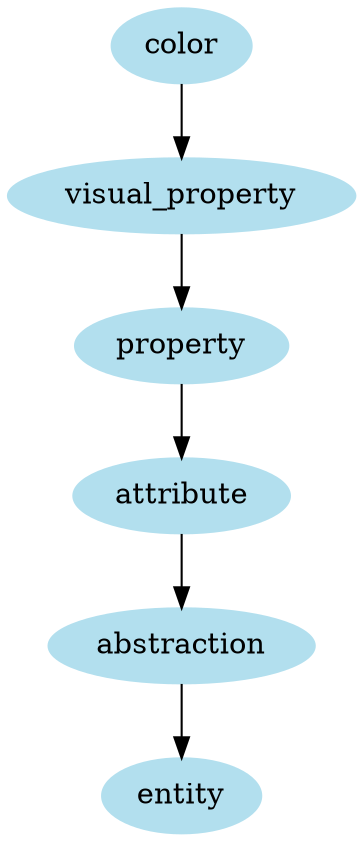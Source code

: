 digraph unix {
	node [color=lightblue2 style=filled]
	size="6,6"
	color -> visual_property
	visual_property -> property
	property -> attribute
	attribute -> abstraction
	abstraction -> entity
}
